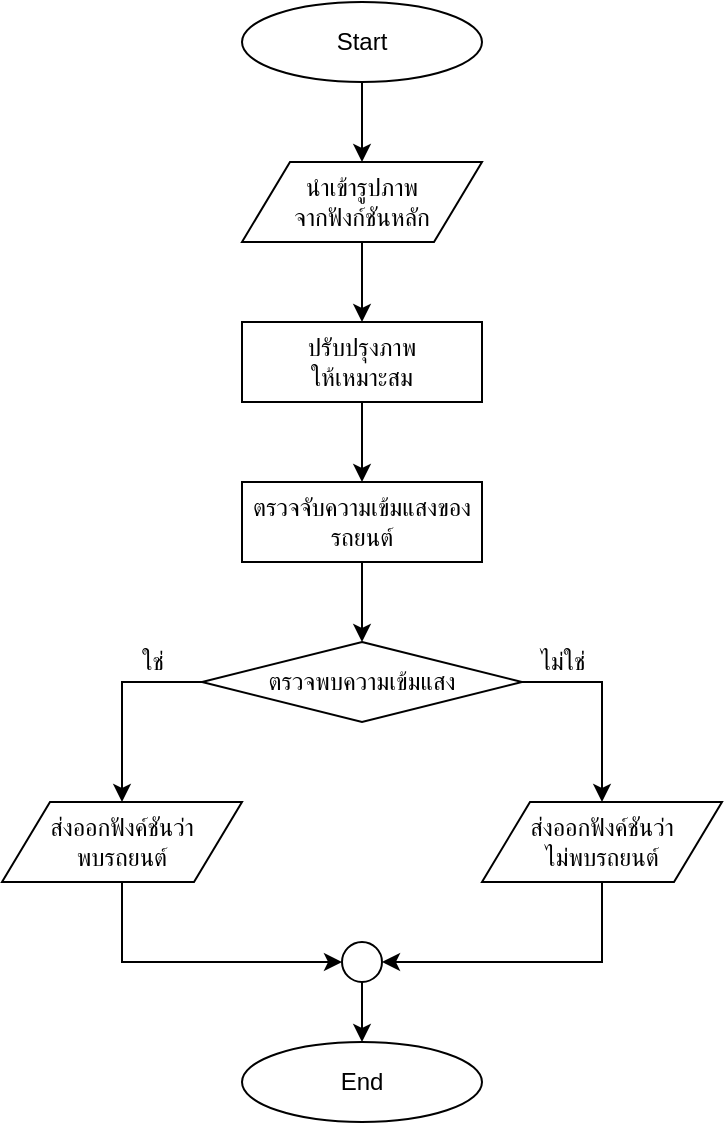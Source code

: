 <mxfile version="12.3.3" type="device" pages="1"><diagram id="sc-6zKlOthkaBds1FQ0b" name="หน้า-1"><mxGraphModel dx="700" dy="713" grid="1" gridSize="10" guides="1" tooltips="1" connect="1" arrows="1" fold="1" page="1" pageScale="1" pageWidth="1169" pageHeight="827" math="0" shadow="0"><root><mxCell id="0"/><mxCell id="1" parent="0"/><mxCell id="hoEH-gVDIx9oN0Go8j4v-4" value="" style="edgeStyle=orthogonalEdgeStyle;rounded=0;orthogonalLoop=1;jettySize=auto;html=1;" edge="1" parent="1" source="hoEH-gVDIx9oN0Go8j4v-1" target="hoEH-gVDIx9oN0Go8j4v-2"><mxGeometry relative="1" as="geometry"/></mxCell><mxCell id="hoEH-gVDIx9oN0Go8j4v-1" value="Start" style="ellipse;whiteSpace=wrap;html=1;" vertex="1" parent="1"><mxGeometry x="520" y="40" width="120" height="40" as="geometry"/></mxCell><mxCell id="hoEH-gVDIx9oN0Go8j4v-5" value="" style="edgeStyle=orthogonalEdgeStyle;rounded=0;orthogonalLoop=1;jettySize=auto;html=1;" edge="1" parent="1" source="hoEH-gVDIx9oN0Go8j4v-2" target="hoEH-gVDIx9oN0Go8j4v-3"><mxGeometry relative="1" as="geometry"/></mxCell><mxCell id="hoEH-gVDIx9oN0Go8j4v-2" value="นำเข้ารูปภาพ&lt;br&gt;จากฟังก์ชันหลัก" style="shape=parallelogram;perimeter=parallelogramPerimeter;whiteSpace=wrap;html=1;" vertex="1" parent="1"><mxGeometry x="520" y="120" width="120" height="40" as="geometry"/></mxCell><mxCell id="hoEH-gVDIx9oN0Go8j4v-8" value="" style="edgeStyle=orthogonalEdgeStyle;rounded=0;orthogonalLoop=1;jettySize=auto;html=1;" edge="1" parent="1" source="hoEH-gVDIx9oN0Go8j4v-3" target="hoEH-gVDIx9oN0Go8j4v-6"><mxGeometry relative="1" as="geometry"/></mxCell><mxCell id="hoEH-gVDIx9oN0Go8j4v-3" value="ปรับปรุงภาพ&lt;br&gt;ให้เหมาะสม" style="rounded=0;whiteSpace=wrap;html=1;" vertex="1" parent="1"><mxGeometry x="520" y="200" width="120" height="40" as="geometry"/></mxCell><mxCell id="hoEH-gVDIx9oN0Go8j4v-9" value="" style="edgeStyle=orthogonalEdgeStyle;rounded=0;orthogonalLoop=1;jettySize=auto;html=1;" edge="1" parent="1" source="hoEH-gVDIx9oN0Go8j4v-6" target="hoEH-gVDIx9oN0Go8j4v-7"><mxGeometry relative="1" as="geometry"/></mxCell><mxCell id="hoEH-gVDIx9oN0Go8j4v-6" value="ตรวจจับความเข้มแสงของรถยนต์" style="rounded=0;whiteSpace=wrap;html=1;" vertex="1" parent="1"><mxGeometry x="520" y="280" width="120" height="40" as="geometry"/></mxCell><mxCell id="hoEH-gVDIx9oN0Go8j4v-17" style="edgeStyle=orthogonalEdgeStyle;rounded=0;orthogonalLoop=1;jettySize=auto;html=1;entryX=0.5;entryY=0;entryDx=0;entryDy=0;" edge="1" parent="1" source="hoEH-gVDIx9oN0Go8j4v-7" target="hoEH-gVDIx9oN0Go8j4v-20"><mxGeometry relative="1" as="geometry"><mxPoint x="460" y="440" as="targetPoint"/><Array as="points"><mxPoint x="460" y="380"/></Array></mxGeometry></mxCell><mxCell id="hoEH-gVDIx9oN0Go8j4v-22" style="edgeStyle=orthogonalEdgeStyle;rounded=0;orthogonalLoop=1;jettySize=auto;html=1;entryX=0.5;entryY=0;entryDx=0;entryDy=0;" edge="1" parent="1" source="hoEH-gVDIx9oN0Go8j4v-7" target="hoEH-gVDIx9oN0Go8j4v-21"><mxGeometry relative="1" as="geometry"><Array as="points"><mxPoint x="700" y="380"/></Array></mxGeometry></mxCell><mxCell id="hoEH-gVDIx9oN0Go8j4v-7" value="ตรวจพบความเข้มแสง" style="rhombus;whiteSpace=wrap;html=1;" vertex="1" parent="1"><mxGeometry x="500" y="360" width="160" height="40" as="geometry"/></mxCell><mxCell id="hoEH-gVDIx9oN0Go8j4v-18" value="ใช่" style="text;html=1;align=center;verticalAlign=middle;resizable=0;points=[];;autosize=1;" vertex="1" parent="1"><mxGeometry x="460" y="360" width="30" height="20" as="geometry"/></mxCell><mxCell id="hoEH-gVDIx9oN0Go8j4v-19" value="ไม่ใช่" style="text;html=1;align=center;verticalAlign=middle;resizable=0;points=[];;autosize=1;" vertex="1" parent="1"><mxGeometry x="660" y="360" width="40" height="20" as="geometry"/></mxCell><mxCell id="hoEH-gVDIx9oN0Go8j4v-24" style="edgeStyle=orthogonalEdgeStyle;rounded=0;orthogonalLoop=1;jettySize=auto;html=1;entryX=0;entryY=0.5;entryDx=0;entryDy=0;" edge="1" parent="1" source="hoEH-gVDIx9oN0Go8j4v-20" target="hoEH-gVDIx9oN0Go8j4v-23"><mxGeometry relative="1" as="geometry"><Array as="points"><mxPoint x="460" y="520"/></Array></mxGeometry></mxCell><mxCell id="hoEH-gVDIx9oN0Go8j4v-20" value="&lt;div&gt;ส่งออกฟังค์ชันว่า&lt;/div&gt;&lt;div&gt;พบรถยนต์&lt;/div&gt;" style="shape=parallelogram;perimeter=parallelogramPerimeter;whiteSpace=wrap;html=1;" vertex="1" parent="1"><mxGeometry x="400" y="440" width="120" height="40" as="geometry"/></mxCell><mxCell id="hoEH-gVDIx9oN0Go8j4v-25" style="edgeStyle=orthogonalEdgeStyle;rounded=0;orthogonalLoop=1;jettySize=auto;html=1;entryX=1;entryY=0.5;entryDx=0;entryDy=0;" edge="1" parent="1" source="hoEH-gVDIx9oN0Go8j4v-21" target="hoEH-gVDIx9oN0Go8j4v-23"><mxGeometry relative="1" as="geometry"><Array as="points"><mxPoint x="700" y="520"/></Array></mxGeometry></mxCell><mxCell id="hoEH-gVDIx9oN0Go8j4v-21" value="&lt;div&gt;ส่งออกฟังค์ชันว่า&lt;/div&gt;&lt;div&gt;ไม่พบรถยนต์&lt;/div&gt;" style="shape=parallelogram;perimeter=parallelogramPerimeter;whiteSpace=wrap;html=1;" vertex="1" parent="1"><mxGeometry x="640" y="440" width="120" height="40" as="geometry"/></mxCell><mxCell id="hoEH-gVDIx9oN0Go8j4v-29" style="edgeStyle=orthogonalEdgeStyle;rounded=0;orthogonalLoop=1;jettySize=auto;html=1;entryX=0.5;entryY=0;entryDx=0;entryDy=0;" edge="1" parent="1" source="hoEH-gVDIx9oN0Go8j4v-23" target="hoEH-gVDIx9oN0Go8j4v-26"><mxGeometry relative="1" as="geometry"/></mxCell><mxCell id="hoEH-gVDIx9oN0Go8j4v-23" value="" style="ellipse;whiteSpace=wrap;html=1;aspect=fixed;" vertex="1" parent="1"><mxGeometry x="570" y="510" width="20" height="20" as="geometry"/></mxCell><mxCell id="hoEH-gVDIx9oN0Go8j4v-26" value="End" style="ellipse;whiteSpace=wrap;html=1;" vertex="1" parent="1"><mxGeometry x="520" y="560" width="120" height="40" as="geometry"/></mxCell></root></mxGraphModel></diagram></mxfile>